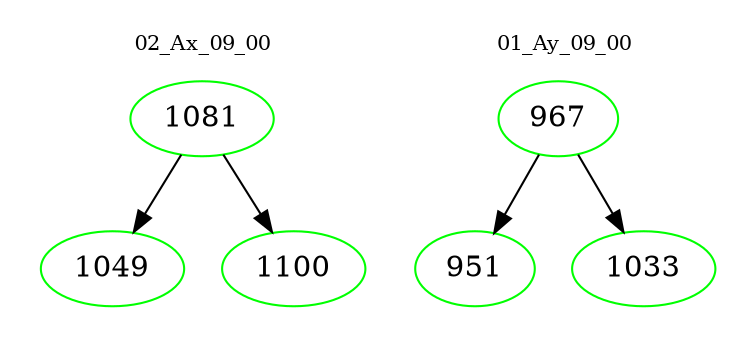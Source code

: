 digraph{
subgraph cluster_0 {
color = white
label = "02_Ax_09_00";
fontsize=10;
T0_1081 [label="1081", color="green"]
T0_1081 -> T0_1049 [color="black"]
T0_1049 [label="1049", color="green"]
T0_1081 -> T0_1100 [color="black"]
T0_1100 [label="1100", color="green"]
}
subgraph cluster_1 {
color = white
label = "01_Ay_09_00";
fontsize=10;
T1_967 [label="967", color="green"]
T1_967 -> T1_951 [color="black"]
T1_951 [label="951", color="green"]
T1_967 -> T1_1033 [color="black"]
T1_1033 [label="1033", color="green"]
}
}
